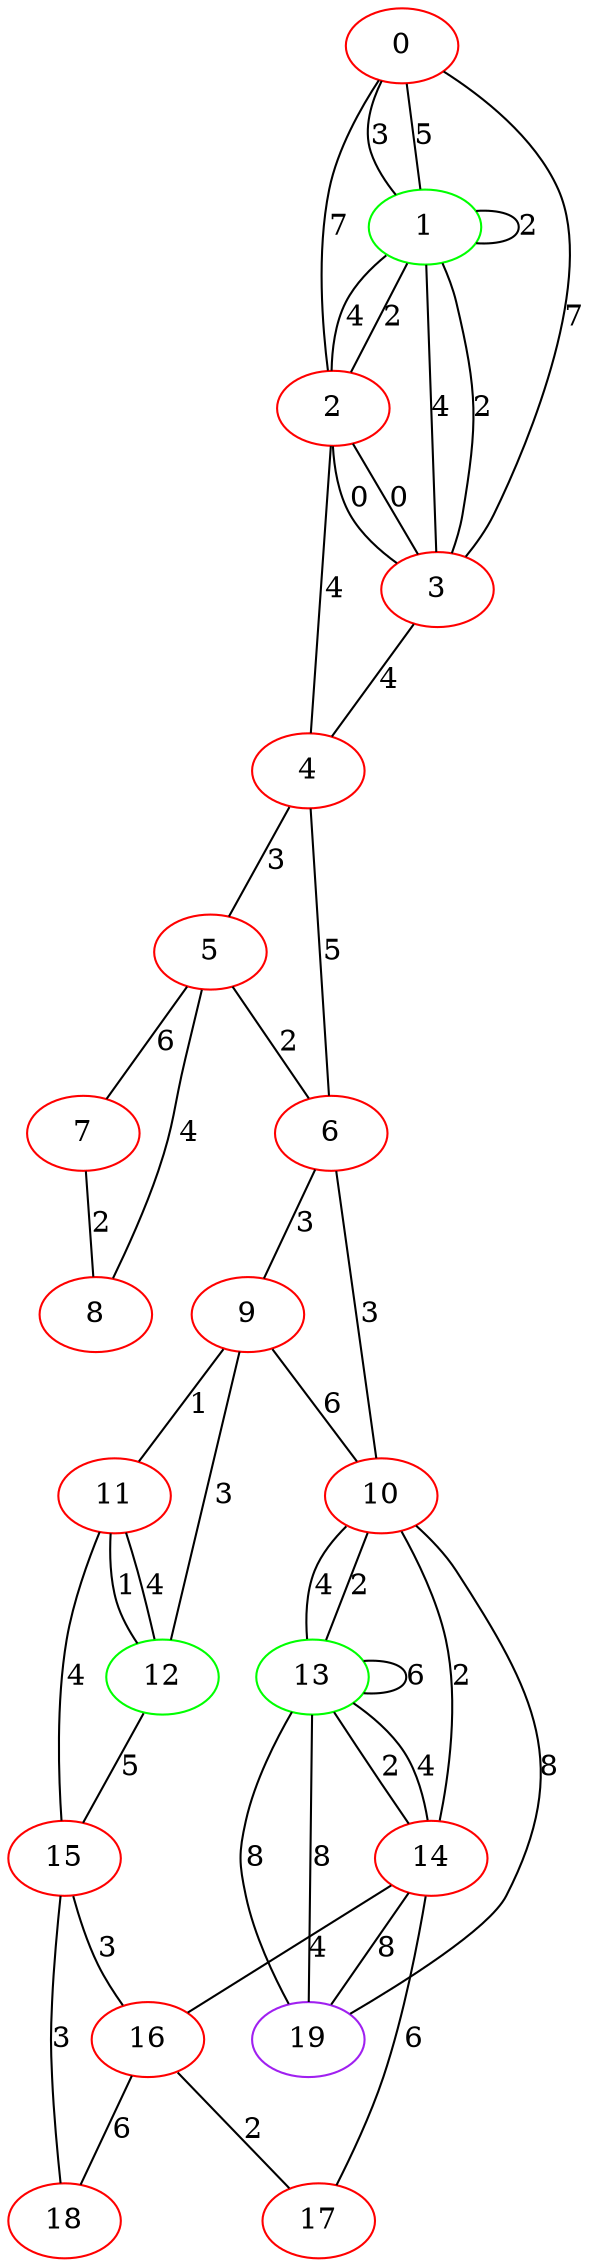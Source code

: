 graph "" {
0 [color=red, weight=1];
1 [color=green, weight=2];
2 [color=red, weight=1];
3 [color=red, weight=1];
4 [color=red, weight=1];
5 [color=red, weight=1];
6 [color=red, weight=1];
7 [color=red, weight=1];
8 [color=red, weight=1];
9 [color=red, weight=1];
10 [color=red, weight=1];
11 [color=red, weight=1];
12 [color=green, weight=2];
13 [color=green, weight=2];
14 [color=red, weight=1];
15 [color=red, weight=1];
16 [color=red, weight=1];
17 [color=red, weight=1];
18 [color=red, weight=1];
19 [color=purple, weight=4];
0 -- 1  [key=0, label=3];
0 -- 1  [key=1, label=5];
0 -- 2  [key=0, label=7];
0 -- 3  [key=0, label=7];
1 -- 1  [key=0, label=2];
1 -- 2  [key=0, label=4];
1 -- 2  [key=1, label=2];
1 -- 3  [key=0, label=4];
1 -- 3  [key=1, label=2];
2 -- 3  [key=0, label=0];
2 -- 3  [key=1, label=0];
2 -- 4  [key=0, label=4];
3 -- 4  [key=0, label=4];
4 -- 5  [key=0, label=3];
4 -- 6  [key=0, label=5];
5 -- 8  [key=0, label=4];
5 -- 6  [key=0, label=2];
5 -- 7  [key=0, label=6];
6 -- 9  [key=0, label=3];
6 -- 10  [key=0, label=3];
7 -- 8  [key=0, label=2];
9 -- 10  [key=0, label=6];
9 -- 11  [key=0, label=1];
9 -- 12  [key=0, label=3];
10 -- 14  [key=0, label=2];
10 -- 19  [key=0, label=8];
10 -- 13  [key=0, label=2];
10 -- 13  [key=1, label=4];
11 -- 12  [key=0, label=1];
11 -- 12  [key=1, label=4];
11 -- 15  [key=0, label=4];
12 -- 15  [key=0, label=5];
13 -- 19  [key=0, label=8];
13 -- 19  [key=1, label=8];
13 -- 13  [key=0, label=6];
13 -- 14  [key=0, label=4];
13 -- 14  [key=1, label=2];
14 -- 16  [key=0, label=4];
14 -- 17  [key=0, label=6];
14 -- 19  [key=0, label=8];
15 -- 16  [key=0, label=3];
15 -- 18  [key=0, label=3];
16 -- 17  [key=0, label=2];
16 -- 18  [key=0, label=6];
}
